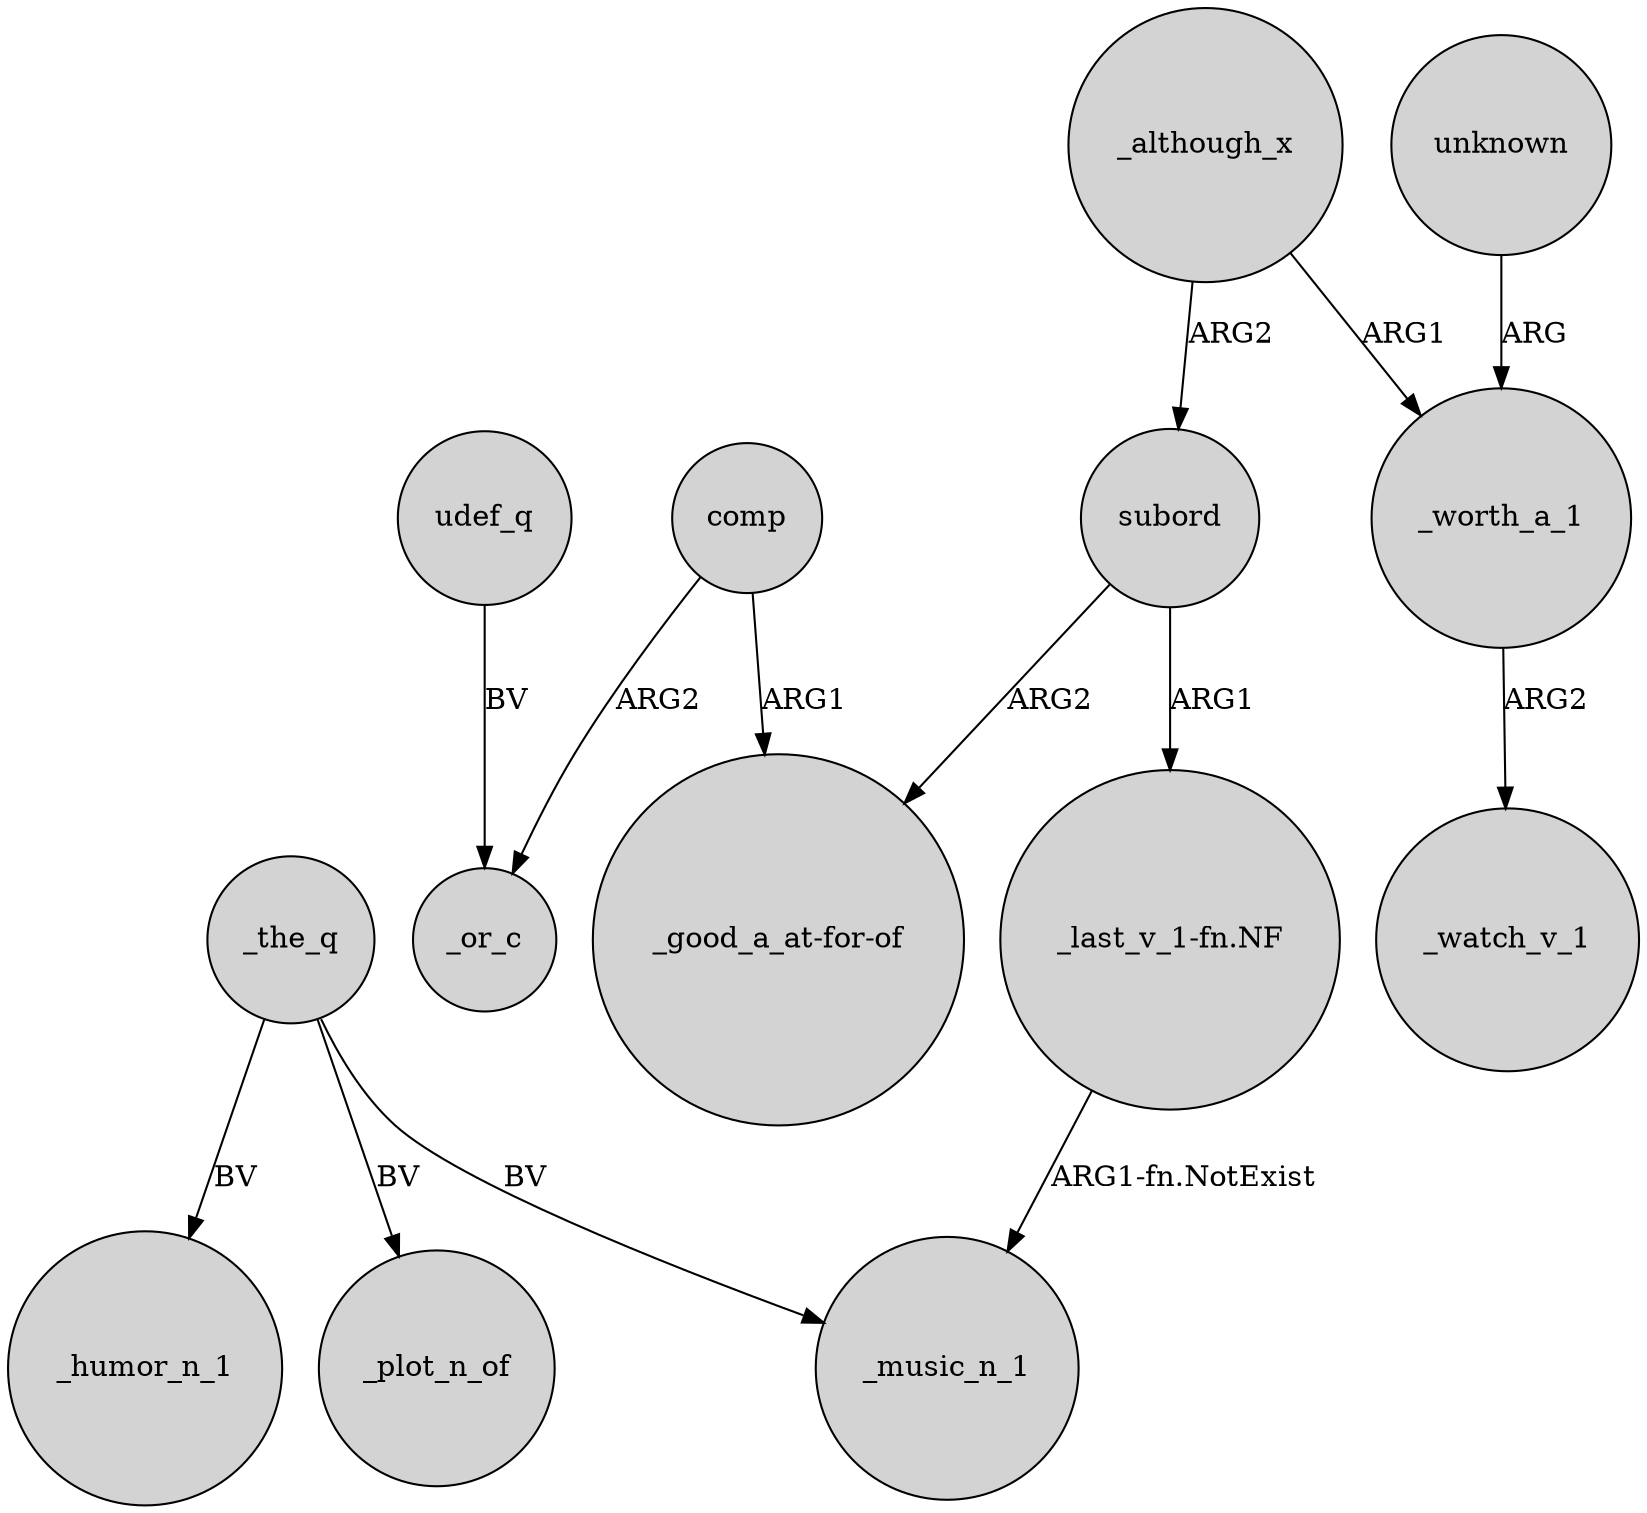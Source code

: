 digraph {
	node [shape=circle style=filled]
	_the_q -> _music_n_1 [label=BV]
	_although_x -> subord [label=ARG2]
	subord -> "_last_v_1-fn.NF" [label=ARG1]
	unknown -> _worth_a_1 [label=ARG]
	_worth_a_1 -> _watch_v_1 [label=ARG2]
	udef_q -> _or_c [label=BV]
	comp -> _or_c [label=ARG2]
	_the_q -> _humor_n_1 [label=BV]
	subord -> "_good_a_at-for-of" [label=ARG2]
	comp -> "_good_a_at-for-of" [label=ARG1]
	_the_q -> _plot_n_of [label=BV]
	_although_x -> _worth_a_1 [label=ARG1]
	"_last_v_1-fn.NF" -> _music_n_1 [label="ARG1-fn.NotExist"]
}
